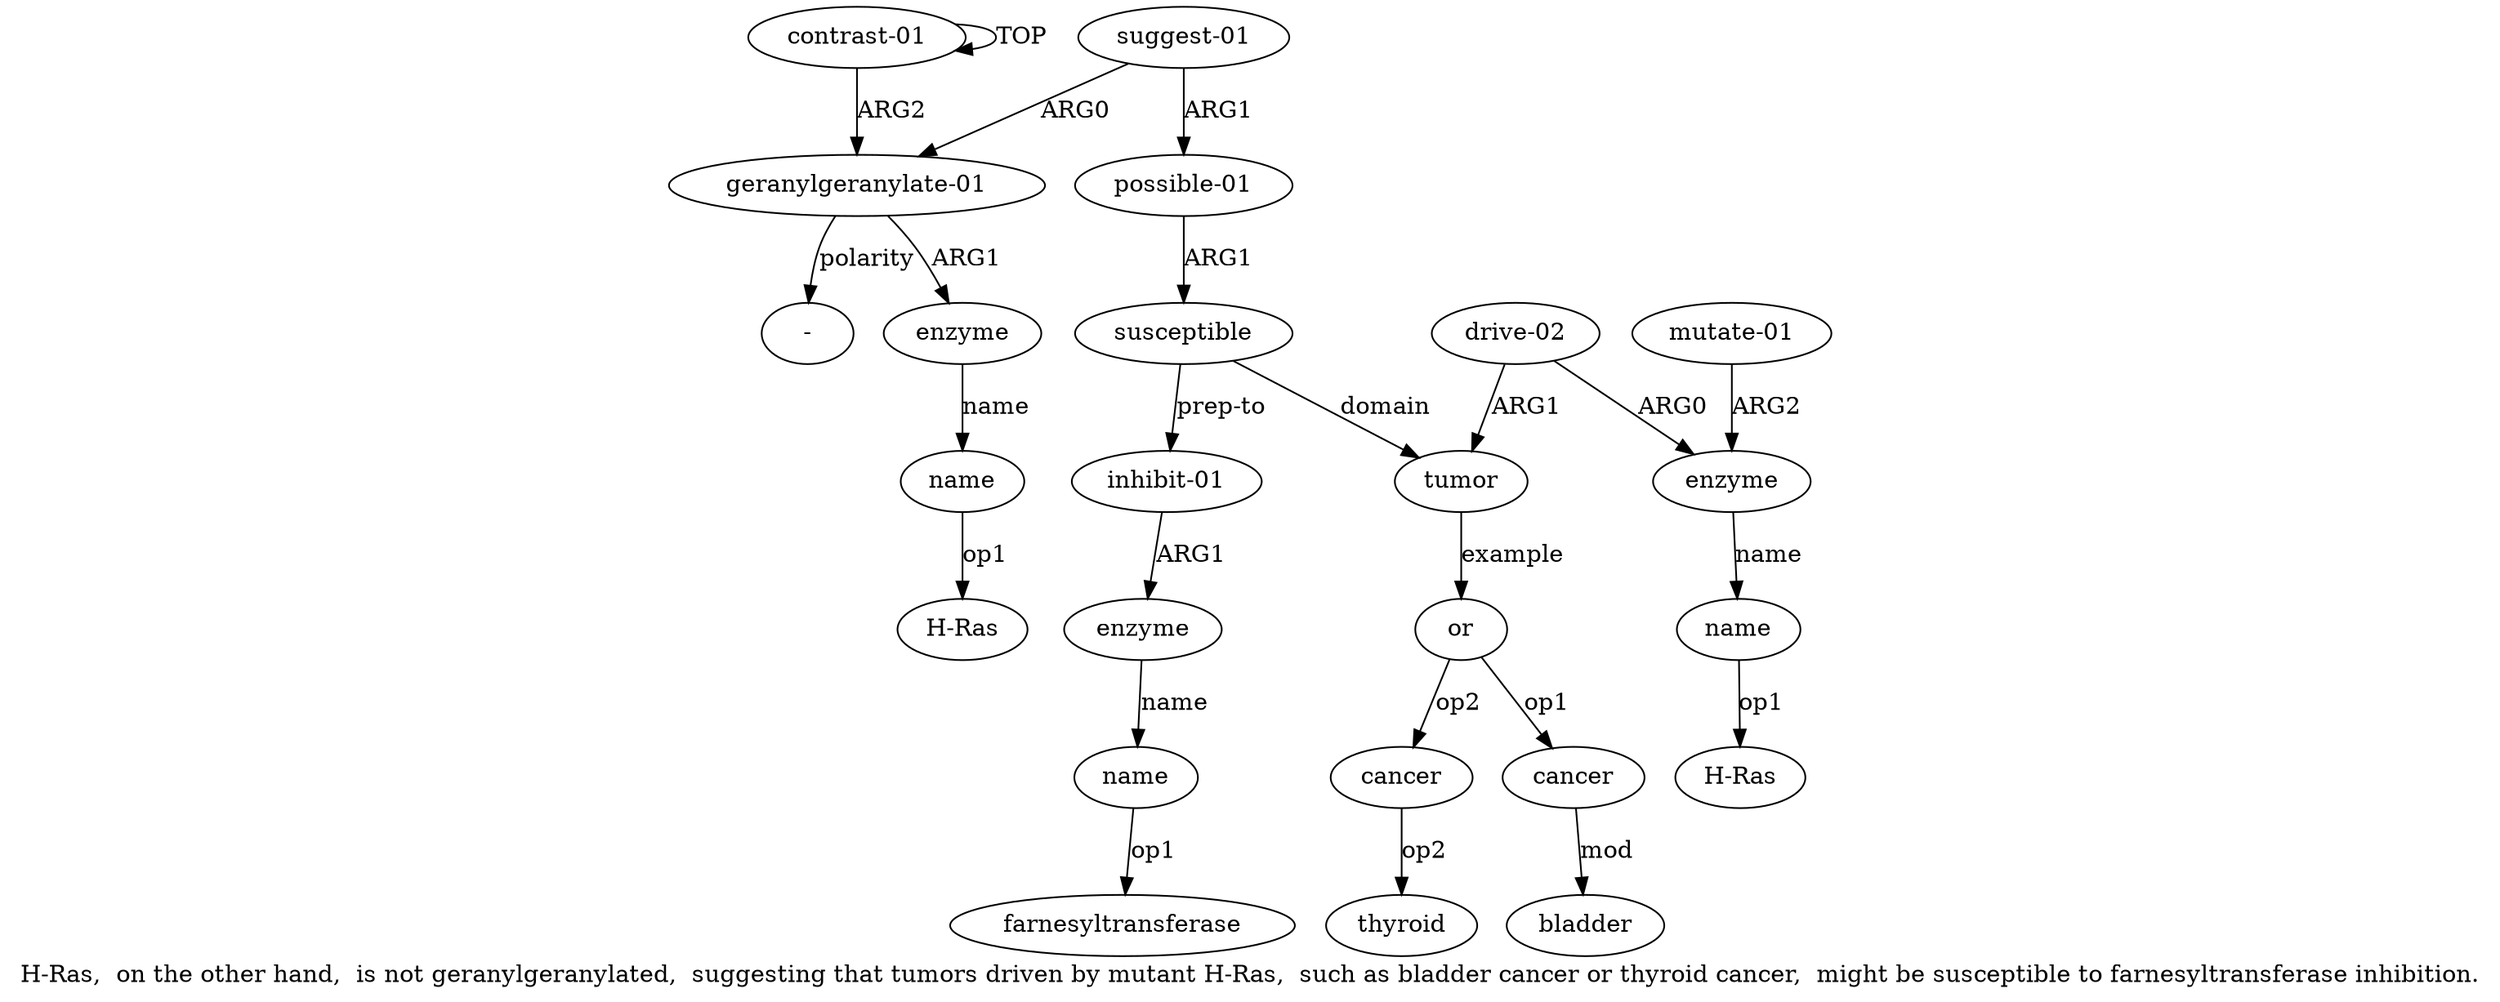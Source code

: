digraph  {
	graph [label="H-Ras,  on the other hand,  is not geranylgeranylated,  suggesting that tumors driven by mutant H-Ras,  such as bladder cancer or \
thyroid cancer,  might be susceptible to farnesyltransferase inhibition."];
	node [label="\N"];
	"a3 H-Ras"	 [color=black,
		gold_ind=-1,
		gold_label="H-Ras",
		label="H-Ras",
		test_ind=-1,
		test_label="H-Ras"];
	"a19 farnesyltransferase"	 [color=black,
		gold_ind=-1,
		gold_label=farnesyltransferase,
		label=farnesyltransferase,
		test_ind=-1,
		test_label=farnesyltransferase];
	"a1 -"	 [color=black,
		gold_ind=-1,
		gold_label="-",
		label="-",
		test_ind=-1,
		test_label="-"];
	"a10 H-Ras"	 [color=black,
		gold_ind=-1,
		gold_label="H-Ras",
		label="H-Ras",
		test_ind=-1,
		test_label="H-Ras"];
	a15	 [color=black,
		gold_ind=15,
		gold_label=cancer,
		label=cancer,
		test_ind=15,
		test_label=cancer];
	a16	 [color=black,
		gold_ind=16,
		gold_label=thyroid,
		label=thyroid,
		test_ind=16,
		test_label=thyroid];
	a15 -> a16 [key=0,
	color=black,
	gold_label=op2,
	label=op2,
	test_label=op2];
a14 [color=black,
	gold_ind=14,
	gold_label=bladder,
	label=bladder,
	test_ind=14,
	test_label=bladder];
a17 [color=black,
	gold_ind=17,
	gold_label="inhibit-01",
	label="inhibit-01",
	test_ind=17,
	test_label="inhibit-01"];
a18 [color=black,
	gold_ind=18,
	gold_label=enzyme,
	label=enzyme,
	test_ind=18,
	test_label=enzyme];
a17 -> a18 [key=0,
color=black,
gold_label=ARG1,
label=ARG1,
test_label=ARG1];
a11 [color=black,
gold_ind=11,
gold_label="mutate-01",
label="mutate-01",
test_ind=11,
test_label="mutate-01"];
a9 [color=black,
gold_ind=9,
gold_label=enzyme,
label=enzyme,
test_ind=9,
test_label=enzyme];
a11 -> a9 [key=0,
color=black,
gold_label=ARG2,
label=ARG2,
test_label=ARG2];
a10 [color=black,
gold_ind=10,
gold_label=name,
label=name,
test_ind=10,
test_label=name];
a10 -> "a10 H-Ras" [key=0,
color=black,
gold_label=op1,
label=op1,
test_label=op1];
a13 [color=black,
gold_ind=13,
gold_label=cancer,
label=cancer,
test_ind=13,
test_label=cancer];
a13 -> a14 [key=0,
color=black,
gold_label=mod,
label=mod,
test_label=mod];
a12 [color=black,
gold_ind=12,
gold_label=or,
label=or,
test_ind=12,
test_label=or];
a12 -> a15 [key=0,
color=black,
gold_label=op2,
label=op2,
test_label=op2];
a12 -> a13 [key=0,
color=black,
gold_label=op1,
label=op1,
test_label=op1];
a19 [color=black,
gold_ind=19,
gold_label=name,
label=name,
test_ind=19,
test_label=name];
a19 -> "a19 farnesyltransferase" [key=0,
color=black,
gold_label=op1,
label=op1,
test_label=op1];
a18 -> a19 [key=0,
color=black,
gold_label=name,
label=name,
test_label=name];
a1 [color=black,
gold_ind=1,
gold_label="geranylgeranylate-01",
label="geranylgeranylate-01",
test_ind=1,
test_label="geranylgeranylate-01"];
a1 -> "a1 -" [key=0,
color=black,
gold_label=polarity,
label=polarity,
test_label=polarity];
a2 [color=black,
gold_ind=2,
gold_label=enzyme,
label=enzyme,
test_ind=2,
test_label=enzyme];
a1 -> a2 [key=0,
color=black,
gold_label=ARG1,
label=ARG1,
test_label=ARG1];
a0 [color=black,
gold_ind=0,
gold_label="contrast-01",
label="contrast-01",
test_ind=0,
test_label="contrast-01"];
a0 -> a1 [key=0,
color=black,
gold_label=ARG2,
label=ARG2,
test_label=ARG2];
a0 -> a0 [key=0,
color=black,
gold_label=TOP,
label=TOP,
test_label=TOP];
a3 [color=black,
gold_ind=3,
gold_label=name,
label=name,
test_ind=3,
test_label=name];
a3 -> "a3 H-Ras" [key=0,
color=black,
gold_label=op1,
label=op1,
test_label=op1];
a2 -> a3 [key=0,
color=black,
gold_label=name,
label=name,
test_label=name];
a5 [color=black,
gold_ind=5,
gold_label="possible-01",
label="possible-01",
test_ind=5,
test_label="possible-01"];
a6 [color=black,
gold_ind=6,
gold_label=susceptible,
label=susceptible,
test_ind=6,
test_label=susceptible];
a5 -> a6 [key=0,
color=black,
gold_label=ARG1,
label=ARG1,
test_label=ARG1];
a4 [color=black,
gold_ind=4,
gold_label="suggest-01",
label="suggest-01",
test_ind=4,
test_label="suggest-01"];
a4 -> a1 [key=0,
color=black,
gold_label=ARG0,
label=ARG0,
test_label=ARG0];
a4 -> a5 [key=0,
color=black,
gold_label=ARG1,
label=ARG1,
test_label=ARG1];
a7 [color=black,
gold_ind=7,
gold_label=tumor,
label=tumor,
test_ind=7,
test_label=tumor];
a7 -> a12 [key=0,
color=black,
gold_label=example,
label=example,
test_label=example];
a6 -> a17 [key=0,
color=black,
gold_label="prep-to",
label="prep-to",
test_label="prep-to"];
a6 -> a7 [key=0,
color=black,
gold_label=domain,
label=domain,
test_label=domain];
a9 -> a10 [key=0,
color=black,
gold_label=name,
label=name,
test_label=name];
a8 [color=black,
gold_ind=8,
gold_label="drive-02",
label="drive-02",
test_ind=8,
test_label="drive-02"];
a8 -> a7 [key=0,
color=black,
gold_label=ARG1,
label=ARG1,
test_label=ARG1];
a8 -> a9 [key=0,
color=black,
gold_label=ARG0,
label=ARG0,
test_label=ARG0];
}
